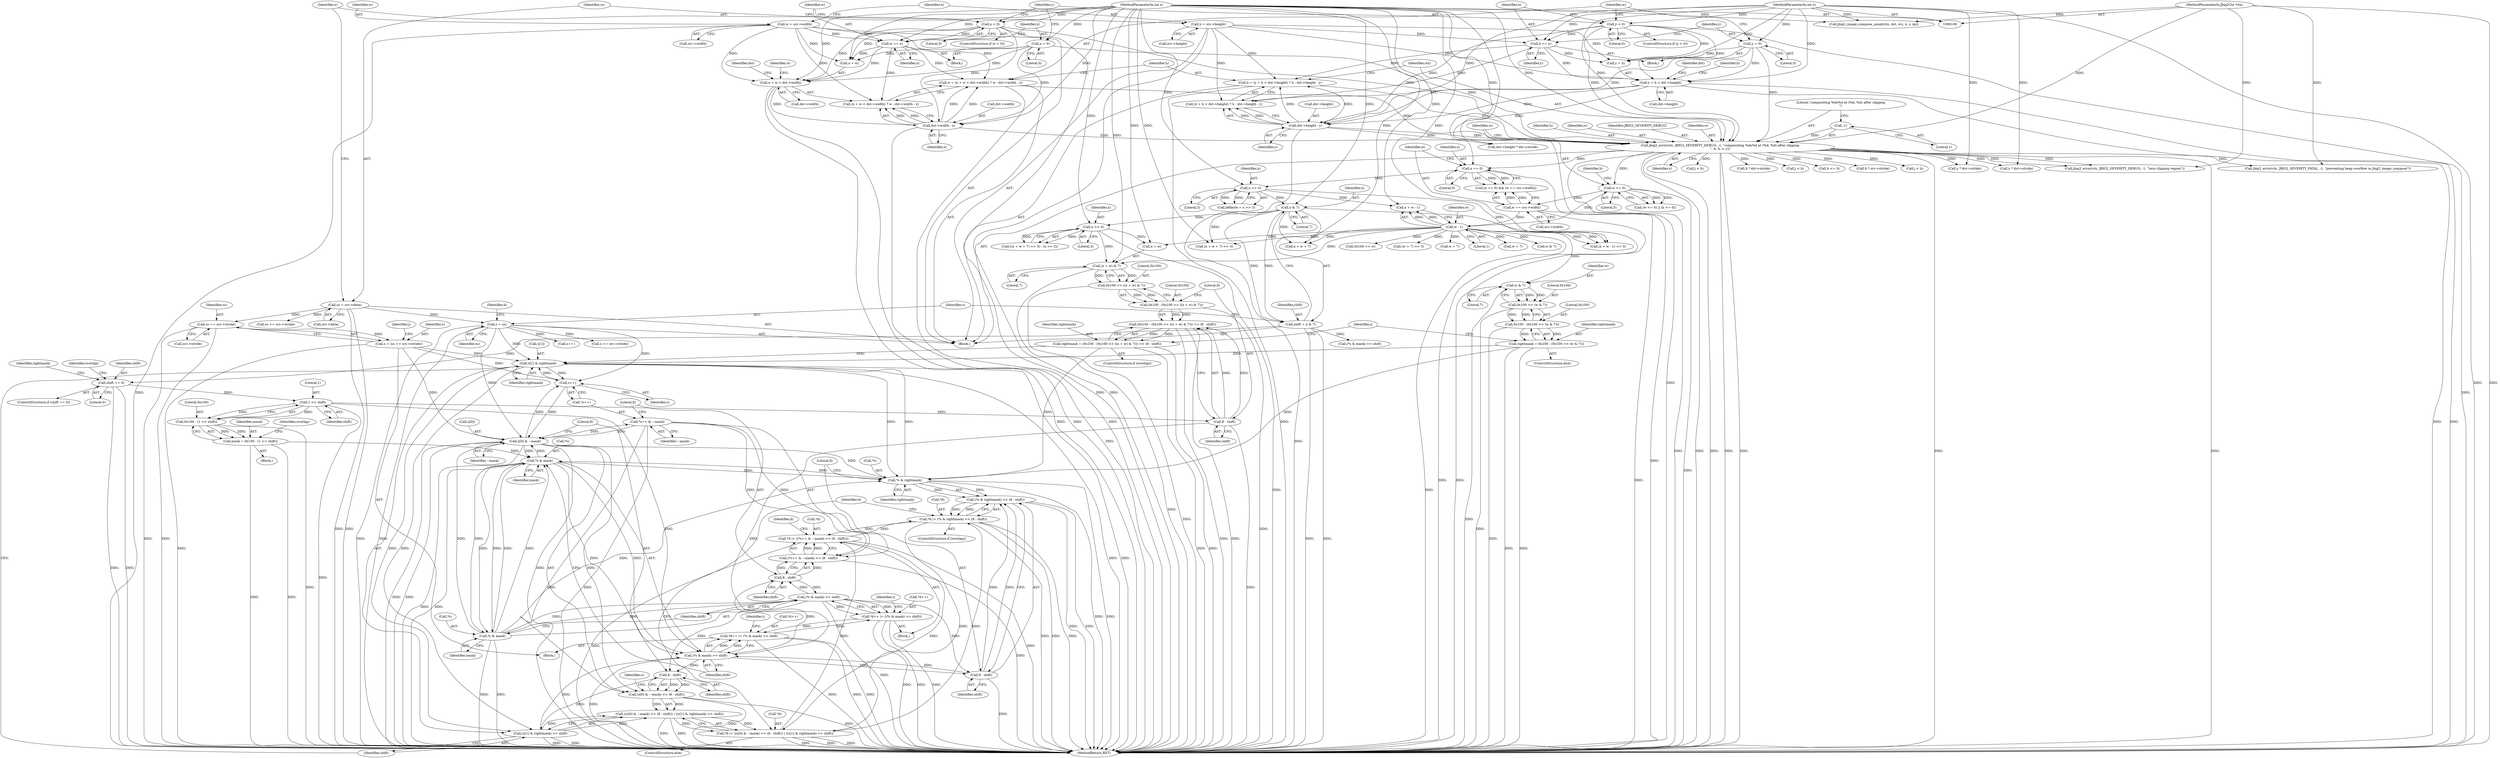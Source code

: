 digraph "1_ghostscript_e698d5c11d27212aa1098bc5b1673a3378563092_3@array" {
"1000602" [label="(Call,s[1] & rightmask)"];
"1000286" [label="(Call,s = ss)"];
"1000150" [label="(Call,ss = src->data)"];
"1000615" [label="(Call,s = (ss += src->stride))"];
"1000617" [label="(Call,ss += src->stride)"];
"1000558" [label="(Call,s++)"];
"1000593" [label="(Call,s[0] & ~mask)"];
"1000535" [label="(Call,*s & mask)"];
"1000580" [label="(Call,*s & rightmask)"];
"1000569" [label="(Call,*s & mask)"];
"1000495" [label="(Call,rightmask = (0x100 - (0x100 >> ((x + w) & 7))) >> (8 - shift))"];
"1000497" [label="(Call,(0x100 - (0x100 >> ((x + w) & 7))) >> (8 - shift))"];
"1000498" [label="(Call,0x100 - (0x100 >> ((x + w) & 7)))"];
"1000500" [label="(Call,0x100 >> ((x + w) & 7))"];
"1000502" [label="(Call,(x + w) & 7)"];
"1000483" [label="(Call,x >> 3)"];
"1000110" [label="(MethodParameterIn,int x)"];
"1000283" [label="(Call,x & 7)"];
"1000269" [label="(Call,x >> 3)"];
"1000238" [label="(Call,x == 0)"];
"1000209" [label="(Call,jbig2_error(ctx, JBIG2_SEVERITY_DEBUG, -1, \"compositing %dx%d at (%d, %d) after clipping\n\", w, h, x, y))"];
"1000107" [label="(MethodParameterIn,Jbig2Ctx *ctx)"];
"1000212" [label="(Call,-1)"];
"1000177" [label="(Call,w = (x + w < dst->width) ? w : dst->width - x)"];
"1000140" [label="(Call,w = src->width)"];
"1000160" [label="(Call,w += x)"];
"1000156" [label="(Call,x < 0)"];
"1000188" [label="(Call,dst->width - x)"];
"1000180" [label="(Call,x + w < dst->width)"];
"1000163" [label="(Call,x = 0)"];
"1000193" [label="(Call,h = (y + h < dst->height) ? h : dst->height - y)"];
"1000171" [label="(Call,h += y)"];
"1000167" [label="(Call,y < 0)"];
"1000111" [label="(MethodParameterIn,int y)"];
"1000145" [label="(Call,h = src->height)"];
"1000204" [label="(Call,dst->height - y)"];
"1000196" [label="(Call,y + h < dst->height)"];
"1000174" [label="(Call,y = 0)"];
"1000277" [label="(Call,w - 1)"];
"1000221" [label="(Call,w <= 0)"];
"1000241" [label="(Call,w == src->width)"];
"1000507" [label="(Call,8 - shift)"];
"1000490" [label="(Call,1 << shift)"];
"1000397" [label="(Call,shift == 0)"];
"1000281" [label="(Call,shift = x & 7)"];
"1000511" [label="(Call,rightmask = 0x100 - (0x100 >> (w & 7)))"];
"1000513" [label="(Call,0x100 - (0x100 >> (w & 7)))"];
"1000515" [label="(Call,0x100 >> (w & 7))"];
"1000517" [label="(Call,w & 7)"];
"1000602" [label="(Call,s[1] & rightmask)"];
"1000486" [label="(Call,mask = 0x100 - (1 << shift))"];
"1000488" [label="(Call,0x100 - (1 << shift))"];
"1000556" [label="(Call,*s++ & ~mask)"];
"1000534" [label="(Call,(*s & mask) >> shift)"];
"1000530" [label="(Call,*d++ |= (*s & mask) >> shift)"];
"1000564" [label="(Call,*d++ |= ((*s & mask) >> shift))"];
"1000561" [label="(Call,8 - shift)"];
"1000555" [label="(Call,(*s++ & ~mask) << (8 - shift))"];
"1000552" [label="(Call,*d |= ((*s++ & ~mask) << (8 - shift)))"];
"1000576" [label="(Call,*d |= (*s & rightmask) << (8 - shift))"];
"1000588" [label="(Call,*d |= ((s[0] & ~mask) << (8 - shift)) | ((s[1] & rightmask) >> shift))"];
"1000568" [label="(Call,(*s & mask) >> shift)"];
"1000584" [label="(Call,8 - shift)"];
"1000579" [label="(Call,(*s & rightmask) << (8 - shift))"];
"1000598" [label="(Call,8 - shift)"];
"1000592" [label="(Call,(s[0] & ~mask) << (8 - shift))"];
"1000591" [label="(Call,((s[0] & ~mask) << (8 - shift)) | ((s[1] & rightmask) >> shift))"];
"1000601" [label="(Call,(s[1] & rightmask) >> shift)"];
"1000561" [label="(Call,8 - shift)"];
"1000189" [label="(Call,dst->width)"];
"1000494" [label="(Identifier,overlap)"];
"1000519" [label="(Literal,7)"];
"1000274" [label="(Call,(x + w - 1) >> 3)"];
"1000515" [label="(Call,0x100 >> (w & 7))"];
"1000477" [label="(Call,x + w + 7)"];
"1000509" [label="(Identifier,shift)"];
"1000243" [label="(Call,src->width)"];
"1000197" [label="(Call,y + h)"];
"1000288" [label="(Identifier,ss)"];
"1000298" [label="(Call,y * dst->stride)"];
"1000402" [label="(Identifier,rightmask)"];
"1000286" [label="(Call,s = ss)"];
"1000180" [label="(Call,x + w < dst->width)"];
"1000475" [label="(Call,((x + w + 7) >> 3) - (x >> 3))"];
"1000551" [label="(Block,)"];
"1000506" [label="(Literal,7)"];
"1000363" [label="(Call,0x100 >> w)"];
"1000514" [label="(Literal,0x100)"];
"1000500" [label="(Call,0x100 >> ((x + w) & 7))"];
"1000528" [label="(Identifier,j)"];
"1000573" [label="(Identifier,shift)"];
"1000487" [label="(Identifier,mask)"];
"1000555" [label="(Call,(*s++ & ~mask) << (8 - shift))"];
"1000495" [label="(Call,rightmask = (0x100 - (0x100 >> ((x + w) & 7))) >> (8 - shift))"];
"1000176" [label="(Literal,0)"];
"1000187" [label="(Identifier,w)"];
"1000568" [label="(Call,(*s & mask) >> shift)"];
"1000485" [label="(Literal,3)"];
"1000577" [label="(Call,*d)"];
"1000470" [label="(Call,(w + 7) >> 3)"];
"1000492" [label="(Identifier,shift)"];
"1000175" [label="(Identifier,y)"];
"1000161" [label="(Identifier,w)"];
"1000158" [label="(Literal,0)"];
"1000586" [label="(Identifier,shift)"];
"1000594" [label="(Call,s[0])"];
"1000218" [label="(Identifier,y)"];
"1000271" [label="(Literal,3)"];
"1000601" [label="(Call,(s[1] & rightmask) >> shift)"];
"1000491" [label="(Literal,1)"];
"1000162" [label="(Identifier,x)"];
"1000517" [label="(Call,w & 7)"];
"1000188" [label="(Call,dst->width - x)"];
"1000290" [label="(Identifier,d)"];
"1000615" [label="(Call,s = (ss += src->stride))"];
"1000285" [label="(Literal,7)"];
"1000542" [label="(Identifier,i)"];
"1000206" [label="(Identifier,dst)"];
"1000591" [label="(Call,((s[0] & ~mask) << (8 - shift)) | ((s[1] & rightmask) >> shift))"];
"1000479" [label="(Call,w + 7)"];
"1000277" [label="(Call,w - 1)"];
"1000502" [label="(Call,(x + w) & 7)"];
"1000530" [label="(Call,*d++ |= (*s & mask) >> shift)"];
"1000513" [label="(Call,0x100 - (0x100 >> (w & 7)))"];
"1000204" [label="(Call,dst->height - y)"];
"1000583" [label="(Identifier,rightmask)"];
"1000179" [label="(Call,(x + w < dst->width) ? w : dst->width - x)"];
"1000421" [label="(Call,j < h)"];
"1000587" [label="(ControlStructure,else)"];
"1000498" [label="(Call,0x100 - (0x100 >> ((x + w) & 7)))"];
"1000565" [label="(Call,*d++)"];
"1000569" [label="(Call,*s & mask)"];
"1000275" [label="(Call,x + w - 1)"];
"1000212" [label="(Call,-1)"];
"1000174" [label="(Call,y = 0)"];
"1000597" [label="(Identifier,~mask)"];
"1000205" [label="(Call,dst->height)"];
"1000603" [label="(Call,s[1])"];
"1000178" [label="(Identifier,w)"];
"1000319" [label="(Call,h * dst->stride)"];
"1000173" [label="(Identifier,y)"];
"1000531" [label="(Call,*d++)"];
"1000536" [label="(Call,*s)"];
"1000147" [label="(Call,src->height)"];
"1000483" [label="(Call,x >> 3)"];
"1000150" [label="(Call,ss = src->data)"];
"1000459" [label="(Call,ss += src->stride)"];
"1000581" [label="(Call,*s)"];
"1000370" [label="(Call,j < h)"];
"1000216" [label="(Identifier,h)"];
"1000159" [label="(Block,)"];
"1000200" [label="(Call,dst->height)"];
"1000493" [label="(ControlStructure,if (overlap))"];
"1000550" [label="(Identifier,i)"];
"1000165" [label="(Literal,0)"];
"1000607" [label="(Identifier,shift)"];
"1000238" [label="(Call,x == 0)"];
"1000222" [label="(Identifier,w)"];
"1000224" [label="(Call,h <= 0)"];
"1000217" [label="(Identifier,x)"];
"1000618" [label="(Identifier,ss)"];
"1000499" [label="(Literal,0x100)"];
"1000172" [label="(Identifier,h)"];
"1000617" [label="(Call,ss += src->stride)"];
"1000535" [label="(Call,*s & mask)"];
"1000209" [label="(Call,jbig2_error(ctx, JBIG2_SEVERITY_DEBUG, -1, \"compositing %dx%d at (%d, %d) after clipping\n\", w, h, x, y))"];
"1000593" [label="(Call,s[0] & ~mask)"];
"1000169" [label="(Literal,0)"];
"1000164" [label="(Identifier,x)"];
"1000160" [label="(Call,w += x)"];
"1000589" [label="(Call,*d)"];
"1000140" [label="(Call,w = src->width)"];
"1000488" [label="(Call,0x100 - (1 << shift))"];
"1000559" [label="(Identifier,s)"];
"1000497" [label="(Call,(0x100 - (0x100 >> ((x + w) & 7))) >> (8 - shift))"];
"1000529" [label="(Block,)"];
"1000184" [label="(Call,dst->width)"];
"1000142" [label="(Call,src->width)"];
"1000580" [label="(Call,*s & rightmask)"];
"1000507" [label="(Call,8 - shift)"];
"1000279" [label="(Literal,1)"];
"1000486" [label="(Call,mask = 0x100 - (1 << shift))"];
"1000151" [label="(Identifier,ss)"];
"1000221" [label="(Call,w <= 0)"];
"1000237" [label="(Call,(x == 0) && (w == src->width))"];
"1000579" [label="(Call,(*s & rightmask) << (8 - shift))"];
"1000110" [label="(MethodParameterIn,int x)"];
"1000616" [label="(Identifier,s)"];
"1000166" [label="(ControlStructure,if (y < 0))"];
"1000599" [label="(Literal,8)"];
"1000585" [label="(Literal,8)"];
"1000270" [label="(Identifier,x)"];
"1000564" [label="(Call,*d++ |= ((*s & mask) >> shift))"];
"1000588" [label="(Call,*d |= ((s[0] & ~mask) << (8 - shift)) | ((s[1] & rightmask) >> shift))"];
"1000570" [label="(Call,*s)"];
"1000240" [label="(Literal,0)"];
"1000133" [label="(Call,jbig2_image_compose_unopt(ctx, dst, src, x, y, op))"];
"1000113" [label="(Block,)"];
"1000141" [label="(Identifier,w)"];
"1000396" [label="(ControlStructure,if (shift == 0))"];
"1000511" [label="(Call,rightmask = 0x100 - (0x100 >> (w & 7)))"];
"1000193" [label="(Call,h = (y + h < dst->height) ? h : dst->height - y)"];
"1000379" [label="(Call,(*s & mask) >> shift)"];
"1000190" [label="(Identifier,dst)"];
"1000516" [label="(Literal,0x100)"];
"1000208" [label="(Identifier,y)"];
"1000156" [label="(Call,x < 0)"];
"1000211" [label="(Identifier,JBIG2_SEVERITY_DEBUG)"];
"1000241" [label="(Call,w == src->width)"];
"1000510" [label="(ControlStructure,else)"];
"1000489" [label="(Literal,0x100)"];
"1000239" [label="(Identifier,x)"];
"1000192" [label="(Identifier,x)"];
"1000348" [label="(Call,jbig2_error(ctx, JBIG2_SEVERITY_FATAL, -1, \"preventing heap overflow in jbig2_image_compose\"))"];
"1000210" [label="(Identifier,ctx)"];
"1000195" [label="(Call,(y + h < dst->height) ? h : dst->height - y)"];
"1000107" [label="(MethodParameterIn,Jbig2Ctx *ctx)"];
"1000501" [label="(Literal,0x100)"];
"1000214" [label="(Literal,\"compositing %dx%d at (%d, %d) after clipping\n\")"];
"1000576" [label="(Call,*d |= (*s & rightmask) << (8 - shift))"];
"1000609" [label="(Identifier,d)"];
"1000203" [label="(Identifier,h)"];
"1000177" [label="(Call,w = (x + w < dst->width) ? w : dst->width - x)"];
"1000252" [label="(Call,y * dst->stride)"];
"1000574" [label="(ControlStructure,if (overlap))"];
"1000397" [label="(Call,shift == 0)"];
"1000155" [label="(ControlStructure,if (x < 0))"];
"1000171" [label="(Call,h += y)"];
"1000584" [label="(Call,8 - shift)"];
"1000624" [label="(MethodReturn,RET)"];
"1000146" [label="(Identifier,h)"];
"1000399" [label="(Literal,0)"];
"1000468" [label="(Identifier,overlap)"];
"1000619" [label="(Call,src->stride)"];
"1000503" [label="(Call,x + w)"];
"1000556" [label="(Call,*s++ & ~mask)"];
"1000496" [label="(Identifier,rightmask)"];
"1000471" [label="(Call,w + 7)"];
"1000558" [label="(Call,s++)"];
"1000283" [label="(Call,x & 7)"];
"1000111" [label="(MethodParameterIn,int y)"];
"1000476" [label="(Call,(x + w + 7) >> 3)"];
"1000563" [label="(Identifier,shift)"];
"1000539" [label="(Identifier,shift)"];
"1000220" [label="(Call,(w <= 0) || (h <= 0))"];
"1000600" [label="(Identifier,shift)"];
"1000267" [label="(Call,leftbyte = x >> 3)"];
"1000145" [label="(Call,h = src->height)"];
"1000170" [label="(Block,)"];
"1000163" [label="(Call,x = 0)"];
"1000465" [label="(Block,)"];
"1000223" [label="(Literal,0)"];
"1000602" [label="(Call,s[1] & rightmask)"];
"1000157" [label="(Identifier,x)"];
"1000557" [label="(Call,*s++)"];
"1000242" [label="(Identifier,w)"];
"1000167" [label="(Call,y < 0)"];
"1000278" [label="(Identifier,w)"];
"1000604" [label="(Identifier,s)"];
"1000194" [label="(Identifier,h)"];
"1000196" [label="(Call,y + h < dst->height)"];
"1000225" [label="(Identifier,h)"];
"1000560" [label="(Identifier,~mask)"];
"1000284" [label="(Identifier,x)"];
"1000213" [label="(Literal,1)"];
"1000534" [label="(Call,(*s & mask) >> shift)"];
"1000512" [label="(Identifier,rightmask)"];
"1000260" [label="(Call,h * src->stride)"];
"1000553" [label="(Call,*d)"];
"1000522" [label="(Identifier,j)"];
"1000168" [label="(Identifier,y)"];
"1000152" [label="(Call,src->data)"];
"1000441" [label="(Call,s++)"];
"1000281" [label="(Call,shift = x & 7)"];
"1000390" [label="(Call,s += src->stride)"];
"1000398" [label="(Identifier,shift)"];
"1000562" [label="(Literal,8)"];
"1000552" [label="(Call,*d |= ((*s++ & ~mask) << (8 - shift)))"];
"1000269" [label="(Call,x >> 3)"];
"1000282" [label="(Identifier,shift)"];
"1000287" [label="(Identifier,s)"];
"1000524" [label="(Call,j < h)"];
"1000339" [label="(Call,dst->height * dst->stride)"];
"1000598" [label="(Call,8 - shift)"];
"1000606" [label="(Identifier,rightmask)"];
"1000592" [label="(Call,(s[0] & ~mask) << (8 - shift))"];
"1000228" [label="(Call,jbig2_error(ctx, JBIG2_SEVERITY_DEBUG, -1, \"zero clipping region\"))"];
"1000538" [label="(Identifier,mask)"];
"1000181" [label="(Call,x + w)"];
"1000404" [label="(Call,w & 7)"];
"1000518" [label="(Identifier,w)"];
"1000508" [label="(Literal,8)"];
"1000572" [label="(Identifier,mask)"];
"1000484" [label="(Identifier,x)"];
"1000567" [label="(Identifier,d)"];
"1000215" [label="(Identifier,w)"];
"1000490" [label="(Call,1 << shift)"];
"1000602" -> "1000601"  [label="AST: "];
"1000602" -> "1000606"  [label="CFG: "];
"1000603" -> "1000602"  [label="AST: "];
"1000606" -> "1000602"  [label="AST: "];
"1000607" -> "1000602"  [label="CFG: "];
"1000602" -> "1000624"  [label="DDG: "];
"1000602" -> "1000624"  [label="DDG: "];
"1000602" -> "1000558"  [label="DDG: "];
"1000602" -> "1000580"  [label="DDG: "];
"1000602" -> "1000601"  [label="DDG: "];
"1000602" -> "1000601"  [label="DDG: "];
"1000286" -> "1000602"  [label="DDG: "];
"1000615" -> "1000602"  [label="DDG: "];
"1000558" -> "1000602"  [label="DDG: "];
"1000495" -> "1000602"  [label="DDG: "];
"1000580" -> "1000602"  [label="DDG: "];
"1000511" -> "1000602"  [label="DDG: "];
"1000286" -> "1000113"  [label="AST: "];
"1000286" -> "1000288"  [label="CFG: "];
"1000287" -> "1000286"  [label="AST: "];
"1000288" -> "1000286"  [label="AST: "];
"1000290" -> "1000286"  [label="CFG: "];
"1000286" -> "1000624"  [label="DDG: "];
"1000286" -> "1000624"  [label="DDG: "];
"1000150" -> "1000286"  [label="DDG: "];
"1000286" -> "1000390"  [label="DDG: "];
"1000286" -> "1000441"  [label="DDG: "];
"1000286" -> "1000558"  [label="DDG: "];
"1000286" -> "1000593"  [label="DDG: "];
"1000150" -> "1000113"  [label="AST: "];
"1000150" -> "1000152"  [label="CFG: "];
"1000151" -> "1000150"  [label="AST: "];
"1000152" -> "1000150"  [label="AST: "];
"1000157" -> "1000150"  [label="CFG: "];
"1000150" -> "1000624"  [label="DDG: "];
"1000150" -> "1000624"  [label="DDG: "];
"1000150" -> "1000459"  [label="DDG: "];
"1000150" -> "1000617"  [label="DDG: "];
"1000615" -> "1000529"  [label="AST: "];
"1000615" -> "1000617"  [label="CFG: "];
"1000616" -> "1000615"  [label="AST: "];
"1000617" -> "1000615"  [label="AST: "];
"1000528" -> "1000615"  [label="CFG: "];
"1000615" -> "1000624"  [label="DDG: "];
"1000615" -> "1000558"  [label="DDG: "];
"1000615" -> "1000593"  [label="DDG: "];
"1000617" -> "1000615"  [label="DDG: "];
"1000617" -> "1000619"  [label="CFG: "];
"1000618" -> "1000617"  [label="AST: "];
"1000619" -> "1000617"  [label="AST: "];
"1000617" -> "1000624"  [label="DDG: "];
"1000617" -> "1000624"  [label="DDG: "];
"1000558" -> "1000557"  [label="AST: "];
"1000558" -> "1000559"  [label="CFG: "];
"1000559" -> "1000558"  [label="AST: "];
"1000557" -> "1000558"  [label="CFG: "];
"1000593" -> "1000558"  [label="DDG: "];
"1000558" -> "1000593"  [label="DDG: "];
"1000593" -> "1000592"  [label="AST: "];
"1000593" -> "1000597"  [label="CFG: "];
"1000594" -> "1000593"  [label="AST: "];
"1000597" -> "1000593"  [label="AST: "];
"1000599" -> "1000593"  [label="CFG: "];
"1000593" -> "1000624"  [label="DDG: "];
"1000593" -> "1000624"  [label="DDG: "];
"1000593" -> "1000535"  [label="DDG: "];
"1000593" -> "1000556"  [label="DDG: "];
"1000593" -> "1000569"  [label="DDG: "];
"1000593" -> "1000580"  [label="DDG: "];
"1000593" -> "1000592"  [label="DDG: "];
"1000593" -> "1000592"  [label="DDG: "];
"1000535" -> "1000593"  [label="DDG: "];
"1000569" -> "1000593"  [label="DDG: "];
"1000556" -> "1000593"  [label="DDG: "];
"1000535" -> "1000534"  [label="AST: "];
"1000535" -> "1000538"  [label="CFG: "];
"1000536" -> "1000535"  [label="AST: "];
"1000538" -> "1000535"  [label="AST: "];
"1000539" -> "1000535"  [label="CFG: "];
"1000535" -> "1000624"  [label="DDG: "];
"1000535" -> "1000624"  [label="DDG: "];
"1000535" -> "1000534"  [label="DDG: "];
"1000535" -> "1000534"  [label="DDG: "];
"1000580" -> "1000535"  [label="DDG: "];
"1000569" -> "1000535"  [label="DDG: "];
"1000569" -> "1000535"  [label="DDG: "];
"1000486" -> "1000535"  [label="DDG: "];
"1000535" -> "1000569"  [label="DDG: "];
"1000535" -> "1000569"  [label="DDG: "];
"1000535" -> "1000580"  [label="DDG: "];
"1000580" -> "1000579"  [label="AST: "];
"1000580" -> "1000583"  [label="CFG: "];
"1000581" -> "1000580"  [label="AST: "];
"1000583" -> "1000580"  [label="AST: "];
"1000585" -> "1000580"  [label="CFG: "];
"1000580" -> "1000624"  [label="DDG: "];
"1000580" -> "1000624"  [label="DDG: "];
"1000580" -> "1000579"  [label="DDG: "];
"1000580" -> "1000579"  [label="DDG: "];
"1000569" -> "1000580"  [label="DDG: "];
"1000495" -> "1000580"  [label="DDG: "];
"1000511" -> "1000580"  [label="DDG: "];
"1000569" -> "1000568"  [label="AST: "];
"1000569" -> "1000572"  [label="CFG: "];
"1000570" -> "1000569"  [label="AST: "];
"1000572" -> "1000569"  [label="AST: "];
"1000573" -> "1000569"  [label="CFG: "];
"1000569" -> "1000624"  [label="DDG: "];
"1000569" -> "1000624"  [label="DDG: "];
"1000569" -> "1000568"  [label="DDG: "];
"1000569" -> "1000568"  [label="DDG: "];
"1000495" -> "1000493"  [label="AST: "];
"1000495" -> "1000497"  [label="CFG: "];
"1000496" -> "1000495"  [label="AST: "];
"1000497" -> "1000495"  [label="AST: "];
"1000522" -> "1000495"  [label="CFG: "];
"1000495" -> "1000624"  [label="DDG: "];
"1000495" -> "1000624"  [label="DDG: "];
"1000497" -> "1000495"  [label="DDG: "];
"1000497" -> "1000495"  [label="DDG: "];
"1000497" -> "1000507"  [label="CFG: "];
"1000498" -> "1000497"  [label="AST: "];
"1000507" -> "1000497"  [label="AST: "];
"1000497" -> "1000624"  [label="DDG: "];
"1000497" -> "1000624"  [label="DDG: "];
"1000498" -> "1000497"  [label="DDG: "];
"1000498" -> "1000497"  [label="DDG: "];
"1000507" -> "1000497"  [label="DDG: "];
"1000507" -> "1000497"  [label="DDG: "];
"1000498" -> "1000500"  [label="CFG: "];
"1000499" -> "1000498"  [label="AST: "];
"1000500" -> "1000498"  [label="AST: "];
"1000508" -> "1000498"  [label="CFG: "];
"1000498" -> "1000624"  [label="DDG: "];
"1000500" -> "1000498"  [label="DDG: "];
"1000500" -> "1000498"  [label="DDG: "];
"1000500" -> "1000502"  [label="CFG: "];
"1000501" -> "1000500"  [label="AST: "];
"1000502" -> "1000500"  [label="AST: "];
"1000500" -> "1000624"  [label="DDG: "];
"1000502" -> "1000500"  [label="DDG: "];
"1000502" -> "1000500"  [label="DDG: "];
"1000502" -> "1000506"  [label="CFG: "];
"1000503" -> "1000502"  [label="AST: "];
"1000506" -> "1000502"  [label="AST: "];
"1000502" -> "1000624"  [label="DDG: "];
"1000483" -> "1000502"  [label="DDG: "];
"1000110" -> "1000502"  [label="DDG: "];
"1000277" -> "1000502"  [label="DDG: "];
"1000483" -> "1000475"  [label="AST: "];
"1000483" -> "1000485"  [label="CFG: "];
"1000484" -> "1000483"  [label="AST: "];
"1000485" -> "1000483"  [label="AST: "];
"1000475" -> "1000483"  [label="CFG: "];
"1000483" -> "1000624"  [label="DDG: "];
"1000483" -> "1000475"  [label="DDG: "];
"1000483" -> "1000475"  [label="DDG: "];
"1000110" -> "1000483"  [label="DDG: "];
"1000283" -> "1000483"  [label="DDG: "];
"1000483" -> "1000503"  [label="DDG: "];
"1000110" -> "1000106"  [label="AST: "];
"1000110" -> "1000624"  [label="DDG: "];
"1000110" -> "1000133"  [label="DDG: "];
"1000110" -> "1000156"  [label="DDG: "];
"1000110" -> "1000160"  [label="DDG: "];
"1000110" -> "1000163"  [label="DDG: "];
"1000110" -> "1000180"  [label="DDG: "];
"1000110" -> "1000181"  [label="DDG: "];
"1000110" -> "1000188"  [label="DDG: "];
"1000110" -> "1000209"  [label="DDG: "];
"1000110" -> "1000238"  [label="DDG: "];
"1000110" -> "1000269"  [label="DDG: "];
"1000110" -> "1000274"  [label="DDG: "];
"1000110" -> "1000275"  [label="DDG: "];
"1000110" -> "1000283"  [label="DDG: "];
"1000110" -> "1000476"  [label="DDG: "];
"1000110" -> "1000477"  [label="DDG: "];
"1000110" -> "1000503"  [label="DDG: "];
"1000283" -> "1000281"  [label="AST: "];
"1000283" -> "1000285"  [label="CFG: "];
"1000284" -> "1000283"  [label="AST: "];
"1000285" -> "1000283"  [label="AST: "];
"1000281" -> "1000283"  [label="CFG: "];
"1000283" -> "1000624"  [label="DDG: "];
"1000283" -> "1000281"  [label="DDG: "];
"1000283" -> "1000281"  [label="DDG: "];
"1000269" -> "1000283"  [label="DDG: "];
"1000283" -> "1000476"  [label="DDG: "];
"1000283" -> "1000477"  [label="DDG: "];
"1000269" -> "1000267"  [label="AST: "];
"1000269" -> "1000271"  [label="CFG: "];
"1000270" -> "1000269"  [label="AST: "];
"1000271" -> "1000269"  [label="AST: "];
"1000267" -> "1000269"  [label="CFG: "];
"1000269" -> "1000267"  [label="DDG: "];
"1000269" -> "1000267"  [label="DDG: "];
"1000238" -> "1000269"  [label="DDG: "];
"1000269" -> "1000274"  [label="DDG: "];
"1000269" -> "1000275"  [label="DDG: "];
"1000238" -> "1000237"  [label="AST: "];
"1000238" -> "1000240"  [label="CFG: "];
"1000239" -> "1000238"  [label="AST: "];
"1000240" -> "1000238"  [label="AST: "];
"1000242" -> "1000238"  [label="CFG: "];
"1000237" -> "1000238"  [label="CFG: "];
"1000238" -> "1000624"  [label="DDG: "];
"1000238" -> "1000237"  [label="DDG: "];
"1000238" -> "1000237"  [label="DDG: "];
"1000209" -> "1000238"  [label="DDG: "];
"1000209" -> "1000113"  [label="AST: "];
"1000209" -> "1000218"  [label="CFG: "];
"1000210" -> "1000209"  [label="AST: "];
"1000211" -> "1000209"  [label="AST: "];
"1000212" -> "1000209"  [label="AST: "];
"1000214" -> "1000209"  [label="AST: "];
"1000215" -> "1000209"  [label="AST: "];
"1000216" -> "1000209"  [label="AST: "];
"1000217" -> "1000209"  [label="AST: "];
"1000218" -> "1000209"  [label="AST: "];
"1000222" -> "1000209"  [label="CFG: "];
"1000209" -> "1000624"  [label="DDG: "];
"1000209" -> "1000624"  [label="DDG: "];
"1000209" -> "1000624"  [label="DDG: "];
"1000209" -> "1000624"  [label="DDG: "];
"1000209" -> "1000624"  [label="DDG: "];
"1000209" -> "1000624"  [label="DDG: "];
"1000209" -> "1000624"  [label="DDG: "];
"1000107" -> "1000209"  [label="DDG: "];
"1000212" -> "1000209"  [label="DDG: "];
"1000177" -> "1000209"  [label="DDG: "];
"1000193" -> "1000209"  [label="DDG: "];
"1000188" -> "1000209"  [label="DDG: "];
"1000163" -> "1000209"  [label="DDG: "];
"1000156" -> "1000209"  [label="DDG: "];
"1000204" -> "1000209"  [label="DDG: "];
"1000111" -> "1000209"  [label="DDG: "];
"1000167" -> "1000209"  [label="DDG: "];
"1000174" -> "1000209"  [label="DDG: "];
"1000209" -> "1000221"  [label="DDG: "];
"1000209" -> "1000224"  [label="DDG: "];
"1000209" -> "1000228"  [label="DDG: "];
"1000209" -> "1000228"  [label="DDG: "];
"1000209" -> "1000252"  [label="DDG: "];
"1000209" -> "1000260"  [label="DDG: "];
"1000209" -> "1000298"  [label="DDG: "];
"1000209" -> "1000319"  [label="DDG: "];
"1000209" -> "1000348"  [label="DDG: "];
"1000209" -> "1000370"  [label="DDG: "];
"1000209" -> "1000421"  [label="DDG: "];
"1000209" -> "1000524"  [label="DDG: "];
"1000107" -> "1000106"  [label="AST: "];
"1000107" -> "1000624"  [label="DDG: "];
"1000107" -> "1000133"  [label="DDG: "];
"1000107" -> "1000228"  [label="DDG: "];
"1000107" -> "1000348"  [label="DDG: "];
"1000212" -> "1000213"  [label="CFG: "];
"1000213" -> "1000212"  [label="AST: "];
"1000214" -> "1000212"  [label="CFG: "];
"1000177" -> "1000113"  [label="AST: "];
"1000177" -> "1000179"  [label="CFG: "];
"1000178" -> "1000177"  [label="AST: "];
"1000179" -> "1000177"  [label="AST: "];
"1000194" -> "1000177"  [label="CFG: "];
"1000177" -> "1000624"  [label="DDG: "];
"1000140" -> "1000177"  [label="DDG: "];
"1000160" -> "1000177"  [label="DDG: "];
"1000188" -> "1000177"  [label="DDG: "];
"1000188" -> "1000177"  [label="DDG: "];
"1000140" -> "1000113"  [label="AST: "];
"1000140" -> "1000142"  [label="CFG: "];
"1000141" -> "1000140"  [label="AST: "];
"1000142" -> "1000140"  [label="AST: "];
"1000146" -> "1000140"  [label="CFG: "];
"1000140" -> "1000624"  [label="DDG: "];
"1000140" -> "1000160"  [label="DDG: "];
"1000140" -> "1000180"  [label="DDG: "];
"1000140" -> "1000181"  [label="DDG: "];
"1000140" -> "1000179"  [label="DDG: "];
"1000160" -> "1000159"  [label="AST: "];
"1000160" -> "1000162"  [label="CFG: "];
"1000161" -> "1000160"  [label="AST: "];
"1000162" -> "1000160"  [label="AST: "];
"1000164" -> "1000160"  [label="CFG: "];
"1000156" -> "1000160"  [label="DDG: "];
"1000160" -> "1000180"  [label="DDG: "];
"1000160" -> "1000181"  [label="DDG: "];
"1000160" -> "1000179"  [label="DDG: "];
"1000156" -> "1000155"  [label="AST: "];
"1000156" -> "1000158"  [label="CFG: "];
"1000157" -> "1000156"  [label="AST: "];
"1000158" -> "1000156"  [label="AST: "];
"1000161" -> "1000156"  [label="CFG: "];
"1000168" -> "1000156"  [label="CFG: "];
"1000156" -> "1000624"  [label="DDG: "];
"1000156" -> "1000180"  [label="DDG: "];
"1000156" -> "1000181"  [label="DDG: "];
"1000156" -> "1000188"  [label="DDG: "];
"1000188" -> "1000179"  [label="AST: "];
"1000188" -> "1000192"  [label="CFG: "];
"1000189" -> "1000188"  [label="AST: "];
"1000192" -> "1000188"  [label="AST: "];
"1000179" -> "1000188"  [label="CFG: "];
"1000188" -> "1000624"  [label="DDG: "];
"1000188" -> "1000179"  [label="DDG: "];
"1000188" -> "1000179"  [label="DDG: "];
"1000180" -> "1000188"  [label="DDG: "];
"1000163" -> "1000188"  [label="DDG: "];
"1000180" -> "1000179"  [label="AST: "];
"1000180" -> "1000184"  [label="CFG: "];
"1000181" -> "1000180"  [label="AST: "];
"1000184" -> "1000180"  [label="AST: "];
"1000187" -> "1000180"  [label="CFG: "];
"1000190" -> "1000180"  [label="CFG: "];
"1000180" -> "1000624"  [label="DDG: "];
"1000180" -> "1000624"  [label="DDG: "];
"1000163" -> "1000180"  [label="DDG: "];
"1000163" -> "1000159"  [label="AST: "];
"1000163" -> "1000165"  [label="CFG: "];
"1000164" -> "1000163"  [label="AST: "];
"1000165" -> "1000163"  [label="AST: "];
"1000168" -> "1000163"  [label="CFG: "];
"1000163" -> "1000181"  [label="DDG: "];
"1000193" -> "1000113"  [label="AST: "];
"1000193" -> "1000195"  [label="CFG: "];
"1000194" -> "1000193"  [label="AST: "];
"1000195" -> "1000193"  [label="AST: "];
"1000210" -> "1000193"  [label="CFG: "];
"1000193" -> "1000624"  [label="DDG: "];
"1000171" -> "1000193"  [label="DDG: "];
"1000145" -> "1000193"  [label="DDG: "];
"1000204" -> "1000193"  [label="DDG: "];
"1000204" -> "1000193"  [label="DDG: "];
"1000171" -> "1000170"  [label="AST: "];
"1000171" -> "1000173"  [label="CFG: "];
"1000172" -> "1000171"  [label="AST: "];
"1000173" -> "1000171"  [label="AST: "];
"1000175" -> "1000171"  [label="CFG: "];
"1000167" -> "1000171"  [label="DDG: "];
"1000111" -> "1000171"  [label="DDG: "];
"1000145" -> "1000171"  [label="DDG: "];
"1000171" -> "1000196"  [label="DDG: "];
"1000171" -> "1000197"  [label="DDG: "];
"1000171" -> "1000195"  [label="DDG: "];
"1000167" -> "1000166"  [label="AST: "];
"1000167" -> "1000169"  [label="CFG: "];
"1000168" -> "1000167"  [label="AST: "];
"1000169" -> "1000167"  [label="AST: "];
"1000172" -> "1000167"  [label="CFG: "];
"1000178" -> "1000167"  [label="CFG: "];
"1000167" -> "1000624"  [label="DDG: "];
"1000111" -> "1000167"  [label="DDG: "];
"1000167" -> "1000196"  [label="DDG: "];
"1000167" -> "1000197"  [label="DDG: "];
"1000167" -> "1000204"  [label="DDG: "];
"1000111" -> "1000106"  [label="AST: "];
"1000111" -> "1000624"  [label="DDG: "];
"1000111" -> "1000133"  [label="DDG: "];
"1000111" -> "1000174"  [label="DDG: "];
"1000111" -> "1000196"  [label="DDG: "];
"1000111" -> "1000197"  [label="DDG: "];
"1000111" -> "1000204"  [label="DDG: "];
"1000111" -> "1000252"  [label="DDG: "];
"1000111" -> "1000298"  [label="DDG: "];
"1000145" -> "1000113"  [label="AST: "];
"1000145" -> "1000147"  [label="CFG: "];
"1000146" -> "1000145"  [label="AST: "];
"1000147" -> "1000145"  [label="AST: "];
"1000151" -> "1000145"  [label="CFG: "];
"1000145" -> "1000624"  [label="DDG: "];
"1000145" -> "1000196"  [label="DDG: "];
"1000145" -> "1000197"  [label="DDG: "];
"1000145" -> "1000195"  [label="DDG: "];
"1000204" -> "1000195"  [label="AST: "];
"1000204" -> "1000208"  [label="CFG: "];
"1000205" -> "1000204"  [label="AST: "];
"1000208" -> "1000204"  [label="AST: "];
"1000195" -> "1000204"  [label="CFG: "];
"1000204" -> "1000624"  [label="DDG: "];
"1000204" -> "1000195"  [label="DDG: "];
"1000204" -> "1000195"  [label="DDG: "];
"1000196" -> "1000204"  [label="DDG: "];
"1000174" -> "1000204"  [label="DDG: "];
"1000204" -> "1000339"  [label="DDG: "];
"1000196" -> "1000195"  [label="AST: "];
"1000196" -> "1000200"  [label="CFG: "];
"1000197" -> "1000196"  [label="AST: "];
"1000200" -> "1000196"  [label="AST: "];
"1000203" -> "1000196"  [label="CFG: "];
"1000206" -> "1000196"  [label="CFG: "];
"1000196" -> "1000624"  [label="DDG: "];
"1000196" -> "1000624"  [label="DDG: "];
"1000174" -> "1000196"  [label="DDG: "];
"1000196" -> "1000339"  [label="DDG: "];
"1000174" -> "1000170"  [label="AST: "];
"1000174" -> "1000176"  [label="CFG: "];
"1000175" -> "1000174"  [label="AST: "];
"1000176" -> "1000174"  [label="AST: "];
"1000178" -> "1000174"  [label="CFG: "];
"1000174" -> "1000197"  [label="DDG: "];
"1000277" -> "1000275"  [label="AST: "];
"1000277" -> "1000279"  [label="CFG: "];
"1000278" -> "1000277"  [label="AST: "];
"1000279" -> "1000277"  [label="AST: "];
"1000275" -> "1000277"  [label="CFG: "];
"1000277" -> "1000624"  [label="DDG: "];
"1000277" -> "1000274"  [label="DDG: "];
"1000277" -> "1000274"  [label="DDG: "];
"1000277" -> "1000275"  [label="DDG: "];
"1000277" -> "1000275"  [label="DDG: "];
"1000221" -> "1000277"  [label="DDG: "];
"1000241" -> "1000277"  [label="DDG: "];
"1000277" -> "1000363"  [label="DDG: "];
"1000277" -> "1000404"  [label="DDG: "];
"1000277" -> "1000470"  [label="DDG: "];
"1000277" -> "1000471"  [label="DDG: "];
"1000277" -> "1000476"  [label="DDG: "];
"1000277" -> "1000477"  [label="DDG: "];
"1000277" -> "1000479"  [label="DDG: "];
"1000277" -> "1000503"  [label="DDG: "];
"1000277" -> "1000517"  [label="DDG: "];
"1000221" -> "1000220"  [label="AST: "];
"1000221" -> "1000223"  [label="CFG: "];
"1000222" -> "1000221"  [label="AST: "];
"1000223" -> "1000221"  [label="AST: "];
"1000225" -> "1000221"  [label="CFG: "];
"1000220" -> "1000221"  [label="CFG: "];
"1000221" -> "1000624"  [label="DDG: "];
"1000221" -> "1000220"  [label="DDG: "];
"1000221" -> "1000220"  [label="DDG: "];
"1000221" -> "1000241"  [label="DDG: "];
"1000241" -> "1000237"  [label="AST: "];
"1000241" -> "1000243"  [label="CFG: "];
"1000242" -> "1000241"  [label="AST: "];
"1000243" -> "1000241"  [label="AST: "];
"1000237" -> "1000241"  [label="CFG: "];
"1000241" -> "1000624"  [label="DDG: "];
"1000241" -> "1000624"  [label="DDG: "];
"1000241" -> "1000237"  [label="DDG: "];
"1000241" -> "1000237"  [label="DDG: "];
"1000507" -> "1000509"  [label="CFG: "];
"1000508" -> "1000507"  [label="AST: "];
"1000509" -> "1000507"  [label="AST: "];
"1000507" -> "1000624"  [label="DDG: "];
"1000490" -> "1000507"  [label="DDG: "];
"1000507" -> "1000534"  [label="DDG: "];
"1000490" -> "1000488"  [label="AST: "];
"1000490" -> "1000492"  [label="CFG: "];
"1000491" -> "1000490"  [label="AST: "];
"1000492" -> "1000490"  [label="AST: "];
"1000488" -> "1000490"  [label="CFG: "];
"1000490" -> "1000624"  [label="DDG: "];
"1000490" -> "1000488"  [label="DDG: "];
"1000490" -> "1000488"  [label="DDG: "];
"1000397" -> "1000490"  [label="DDG: "];
"1000490" -> "1000534"  [label="DDG: "];
"1000397" -> "1000396"  [label="AST: "];
"1000397" -> "1000399"  [label="CFG: "];
"1000398" -> "1000397"  [label="AST: "];
"1000399" -> "1000397"  [label="AST: "];
"1000402" -> "1000397"  [label="CFG: "];
"1000468" -> "1000397"  [label="CFG: "];
"1000397" -> "1000624"  [label="DDG: "];
"1000397" -> "1000624"  [label="DDG: "];
"1000281" -> "1000397"  [label="DDG: "];
"1000281" -> "1000113"  [label="AST: "];
"1000282" -> "1000281"  [label="AST: "];
"1000287" -> "1000281"  [label="CFG: "];
"1000281" -> "1000624"  [label="DDG: "];
"1000281" -> "1000624"  [label="DDG: "];
"1000281" -> "1000379"  [label="DDG: "];
"1000511" -> "1000510"  [label="AST: "];
"1000511" -> "1000513"  [label="CFG: "];
"1000512" -> "1000511"  [label="AST: "];
"1000513" -> "1000511"  [label="AST: "];
"1000522" -> "1000511"  [label="CFG: "];
"1000511" -> "1000624"  [label="DDG: "];
"1000511" -> "1000624"  [label="DDG: "];
"1000513" -> "1000511"  [label="DDG: "];
"1000513" -> "1000511"  [label="DDG: "];
"1000513" -> "1000515"  [label="CFG: "];
"1000514" -> "1000513"  [label="AST: "];
"1000515" -> "1000513"  [label="AST: "];
"1000513" -> "1000624"  [label="DDG: "];
"1000515" -> "1000513"  [label="DDG: "];
"1000515" -> "1000513"  [label="DDG: "];
"1000515" -> "1000517"  [label="CFG: "];
"1000516" -> "1000515"  [label="AST: "];
"1000517" -> "1000515"  [label="AST: "];
"1000515" -> "1000624"  [label="DDG: "];
"1000517" -> "1000515"  [label="DDG: "];
"1000517" -> "1000515"  [label="DDG: "];
"1000517" -> "1000519"  [label="CFG: "];
"1000518" -> "1000517"  [label="AST: "];
"1000519" -> "1000517"  [label="AST: "];
"1000517" -> "1000624"  [label="DDG: "];
"1000486" -> "1000465"  [label="AST: "];
"1000486" -> "1000488"  [label="CFG: "];
"1000487" -> "1000486"  [label="AST: "];
"1000488" -> "1000486"  [label="AST: "];
"1000494" -> "1000486"  [label="CFG: "];
"1000486" -> "1000624"  [label="DDG: "];
"1000486" -> "1000624"  [label="DDG: "];
"1000488" -> "1000486"  [label="DDG: "];
"1000488" -> "1000486"  [label="DDG: "];
"1000489" -> "1000488"  [label="AST: "];
"1000488" -> "1000624"  [label="DDG: "];
"1000556" -> "1000555"  [label="AST: "];
"1000556" -> "1000560"  [label="CFG: "];
"1000557" -> "1000556"  [label="AST: "];
"1000560" -> "1000556"  [label="AST: "];
"1000562" -> "1000556"  [label="CFG: "];
"1000556" -> "1000624"  [label="DDG: "];
"1000556" -> "1000624"  [label="DDG: "];
"1000556" -> "1000555"  [label="DDG: "];
"1000556" -> "1000555"  [label="DDG: "];
"1000534" -> "1000530"  [label="AST: "];
"1000534" -> "1000539"  [label="CFG: "];
"1000539" -> "1000534"  [label="AST: "];
"1000530" -> "1000534"  [label="CFG: "];
"1000534" -> "1000624"  [label="DDG: "];
"1000534" -> "1000530"  [label="DDG: "];
"1000534" -> "1000530"  [label="DDG: "];
"1000601" -> "1000534"  [label="DDG: "];
"1000584" -> "1000534"  [label="DDG: "];
"1000534" -> "1000561"  [label="DDG: "];
"1000534" -> "1000584"  [label="DDG: "];
"1000534" -> "1000598"  [label="DDG: "];
"1000530" -> "1000529"  [label="AST: "];
"1000531" -> "1000530"  [label="AST: "];
"1000542" -> "1000530"  [label="CFG: "];
"1000530" -> "1000624"  [label="DDG: "];
"1000530" -> "1000624"  [label="DDG: "];
"1000530" -> "1000624"  [label="DDG: "];
"1000564" -> "1000530"  [label="DDG: "];
"1000530" -> "1000564"  [label="DDG: "];
"1000564" -> "1000551"  [label="AST: "];
"1000564" -> "1000568"  [label="CFG: "];
"1000565" -> "1000564"  [label="AST: "];
"1000568" -> "1000564"  [label="AST: "];
"1000550" -> "1000564"  [label="CFG: "];
"1000564" -> "1000624"  [label="DDG: "];
"1000564" -> "1000624"  [label="DDG: "];
"1000564" -> "1000624"  [label="DDG: "];
"1000568" -> "1000564"  [label="DDG: "];
"1000568" -> "1000564"  [label="DDG: "];
"1000561" -> "1000555"  [label="AST: "];
"1000561" -> "1000563"  [label="CFG: "];
"1000562" -> "1000561"  [label="AST: "];
"1000563" -> "1000561"  [label="AST: "];
"1000555" -> "1000561"  [label="CFG: "];
"1000561" -> "1000555"  [label="DDG: "];
"1000561" -> "1000555"  [label="DDG: "];
"1000568" -> "1000561"  [label="DDG: "];
"1000561" -> "1000568"  [label="DDG: "];
"1000555" -> "1000552"  [label="AST: "];
"1000552" -> "1000555"  [label="CFG: "];
"1000555" -> "1000624"  [label="DDG: "];
"1000555" -> "1000552"  [label="DDG: "];
"1000555" -> "1000552"  [label="DDG: "];
"1000552" -> "1000551"  [label="AST: "];
"1000553" -> "1000552"  [label="AST: "];
"1000567" -> "1000552"  [label="CFG: "];
"1000552" -> "1000624"  [label="DDG: "];
"1000552" -> "1000624"  [label="DDG: "];
"1000588" -> "1000552"  [label="DDG: "];
"1000576" -> "1000552"  [label="DDG: "];
"1000552" -> "1000576"  [label="DDG: "];
"1000552" -> "1000588"  [label="DDG: "];
"1000576" -> "1000574"  [label="AST: "];
"1000576" -> "1000579"  [label="CFG: "];
"1000577" -> "1000576"  [label="AST: "];
"1000579" -> "1000576"  [label="AST: "];
"1000609" -> "1000576"  [label="CFG: "];
"1000576" -> "1000624"  [label="DDG: "];
"1000576" -> "1000624"  [label="DDG: "];
"1000576" -> "1000624"  [label="DDG: "];
"1000588" -> "1000576"  [label="DDG: "];
"1000579" -> "1000576"  [label="DDG: "];
"1000579" -> "1000576"  [label="DDG: "];
"1000576" -> "1000588"  [label="DDG: "];
"1000588" -> "1000587"  [label="AST: "];
"1000588" -> "1000591"  [label="CFG: "];
"1000589" -> "1000588"  [label="AST: "];
"1000591" -> "1000588"  [label="AST: "];
"1000609" -> "1000588"  [label="CFG: "];
"1000588" -> "1000624"  [label="DDG: "];
"1000588" -> "1000624"  [label="DDG: "];
"1000588" -> "1000624"  [label="DDG: "];
"1000591" -> "1000588"  [label="DDG: "];
"1000591" -> "1000588"  [label="DDG: "];
"1000568" -> "1000573"  [label="CFG: "];
"1000573" -> "1000568"  [label="AST: "];
"1000568" -> "1000624"  [label="DDG: "];
"1000568" -> "1000584"  [label="DDG: "];
"1000568" -> "1000598"  [label="DDG: "];
"1000584" -> "1000579"  [label="AST: "];
"1000584" -> "1000586"  [label="CFG: "];
"1000585" -> "1000584"  [label="AST: "];
"1000586" -> "1000584"  [label="AST: "];
"1000579" -> "1000584"  [label="CFG: "];
"1000584" -> "1000624"  [label="DDG: "];
"1000584" -> "1000579"  [label="DDG: "];
"1000584" -> "1000579"  [label="DDG: "];
"1000579" -> "1000624"  [label="DDG: "];
"1000579" -> "1000624"  [label="DDG: "];
"1000598" -> "1000592"  [label="AST: "];
"1000598" -> "1000600"  [label="CFG: "];
"1000599" -> "1000598"  [label="AST: "];
"1000600" -> "1000598"  [label="AST: "];
"1000592" -> "1000598"  [label="CFG: "];
"1000598" -> "1000592"  [label="DDG: "];
"1000598" -> "1000592"  [label="DDG: "];
"1000598" -> "1000601"  [label="DDG: "];
"1000592" -> "1000591"  [label="AST: "];
"1000604" -> "1000592"  [label="CFG: "];
"1000592" -> "1000624"  [label="DDG: "];
"1000592" -> "1000624"  [label="DDG: "];
"1000592" -> "1000591"  [label="DDG: "];
"1000592" -> "1000591"  [label="DDG: "];
"1000591" -> "1000601"  [label="CFG: "];
"1000601" -> "1000591"  [label="AST: "];
"1000591" -> "1000624"  [label="DDG: "];
"1000591" -> "1000624"  [label="DDG: "];
"1000601" -> "1000591"  [label="DDG: "];
"1000601" -> "1000591"  [label="DDG: "];
"1000601" -> "1000607"  [label="CFG: "];
"1000607" -> "1000601"  [label="AST: "];
"1000601" -> "1000624"  [label="DDG: "];
"1000601" -> "1000624"  [label="DDG: "];
}
